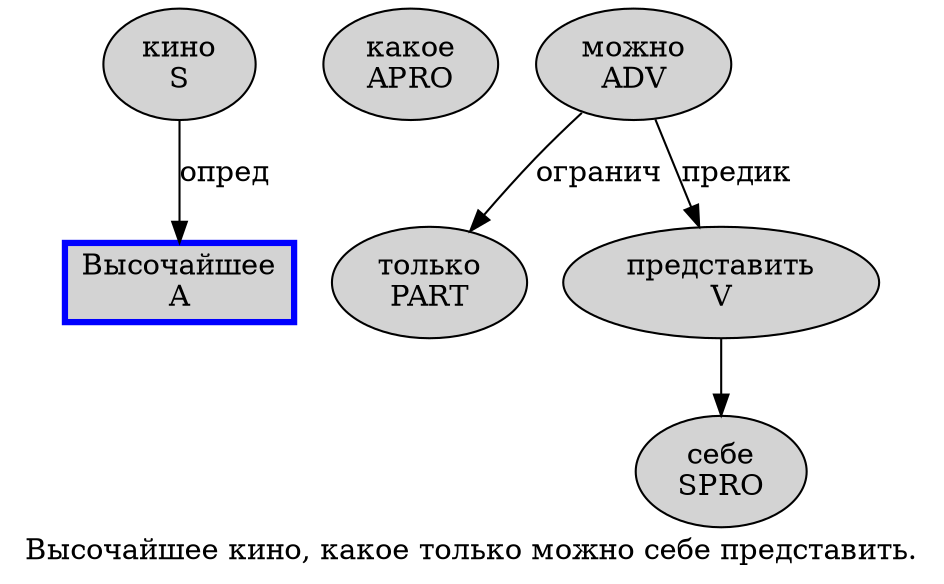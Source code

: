 digraph SENTENCE_2209 {
	graph [label="Высочайшее кино, какое только можно себе представить."]
	node [style=filled]
		0 [label="Высочайшее
A" color=blue fillcolor=lightgray penwidth=3 shape=box]
		1 [label="кино
S" color="" fillcolor=lightgray penwidth=1 shape=ellipse]
		3 [label="какое
APRO" color="" fillcolor=lightgray penwidth=1 shape=ellipse]
		4 [label="только
PART" color="" fillcolor=lightgray penwidth=1 shape=ellipse]
		5 [label="можно
ADV" color="" fillcolor=lightgray penwidth=1 shape=ellipse]
		6 [label="себе
SPRO" color="" fillcolor=lightgray penwidth=1 shape=ellipse]
		7 [label="представить
V" color="" fillcolor=lightgray penwidth=1 shape=ellipse]
			1 -> 0 [label="опред"]
			5 -> 4 [label="огранич"]
			5 -> 7 [label="предик"]
			7 -> 6
}
